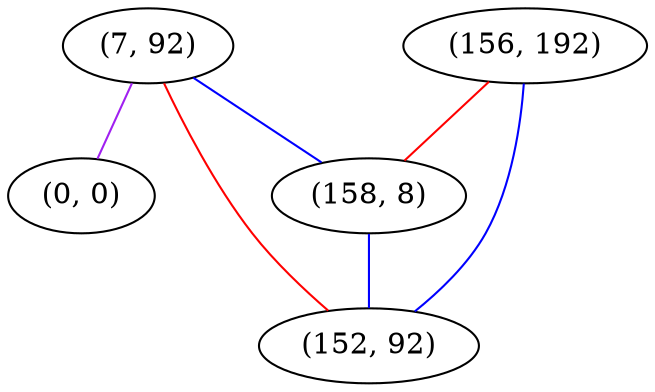 graph "" {
"(7, 92)";
"(156, 192)";
"(158, 8)";
"(0, 0)";
"(152, 92)";
"(7, 92)" -- "(0, 0)"  [color=purple, key=0, weight=4];
"(7, 92)" -- "(158, 8)"  [color=blue, key=0, weight=3];
"(7, 92)" -- "(152, 92)"  [color=red, key=0, weight=1];
"(156, 192)" -- "(158, 8)"  [color=red, key=0, weight=1];
"(156, 192)" -- "(152, 92)"  [color=blue, key=0, weight=3];
"(158, 8)" -- "(152, 92)"  [color=blue, key=0, weight=3];
}
